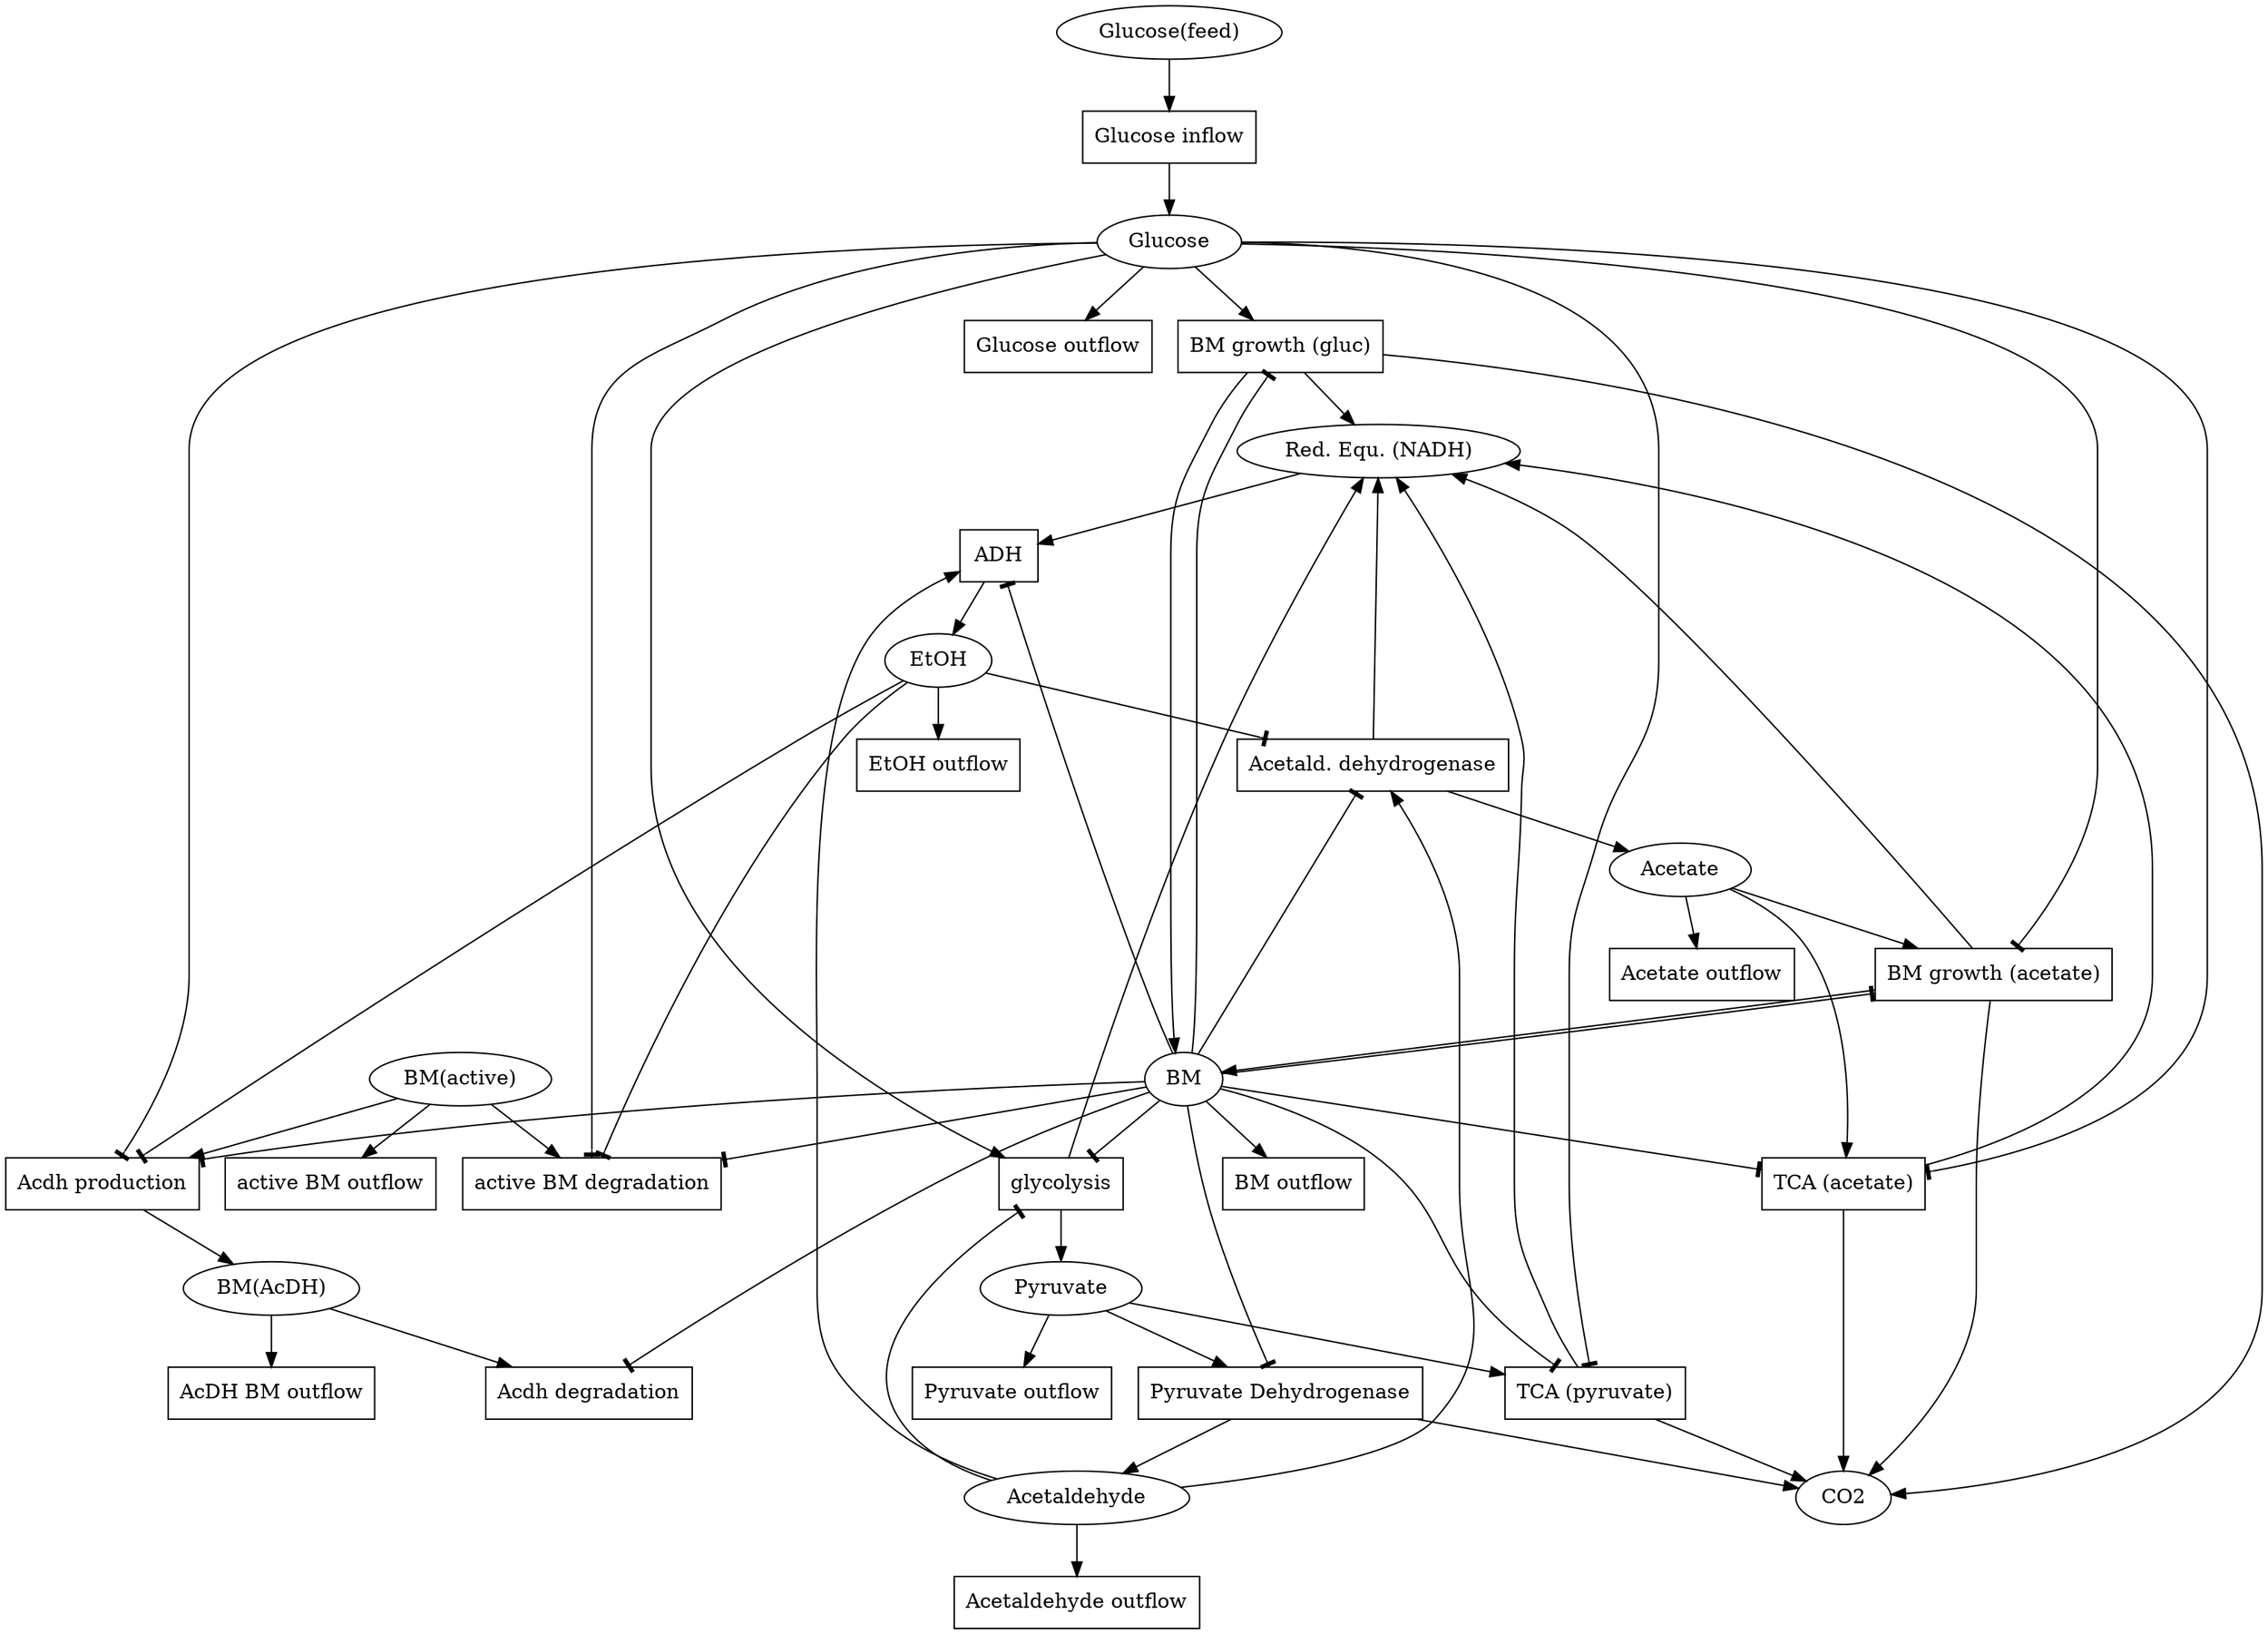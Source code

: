 strict digraph {
	graph [bb="0,0,1636.8,1060"];
	node [label="\N"];
	s_glu	 [height="0.51389",
		label=Glucose,
		pos="717,895",
		shape=ellipse,
		width="1.3889"];
	r7	 [height="0.5",
		label="BM growth (gluc)",
		pos="792,822",
		shape=box,
		width="1.8889"];
	s_glu -> r7	 [arrowhead=normal,
		pos="e,773.31,840.19 734.77,877.7 744.12,868.61 755.74,857.29 766.07,847.24"];
	r8	 [height="0.5",
		label="BM growth (acetate)",
		pos="583,603",
		shape=box,
		width="2.2222"];
	s_glu -> r8	 [arrowhead=tee,
		pos="e,575.05,621.06 674.71,885 635.52,874.78 581.44,857.89 569,840 523.15,774.04 555\
.23,671.15 573.15,625.79"];
	r10	 [height="0.5",
		label="active BM degradation",
		pos="391,238",
		shape=box,
		width="2.3611"];
	s_glu -> r10	 [arrowhead=tee,
		pos="e,384.78,256.19 672.27,886.47 576.66,866.95 361,815.55 361,749 361,749 361,749 3\
61,384 361,339.91 374.29,289.83 383.18,261.27"];
	s_glu_out	 [height="0.5",
		label="Glucose outflow",
		pos="642,822",
		shape=box,
		width="1.7778"];
	s_glu -> s_glu_out	 [arrowhead=normal,
		pos="e,660.69,840.19 699.23,877.7 689.88,868.61 678.26,857.29 667.93,847.24"];
	r9	 [height="0.5",
		label="Acdh production",
		pos="64,238",
		shape=box,
		width="1.7778"];
	s_glu -> r9	 [arrowhead=tee,
		pos="e,72.081,256.02 667.01,893.78 520.61,888.85 103,864.66 103,749 103,749 103,749 1\
03,384 103,339.11 85.578,289.01 74.023,260.71"];
	r1	 [height="0.5",
		label=glycolysis,
		pos="1025,676",
		shape=box,
		width="1.1111"];
	s_glu -> r1	 [arrowhead=normal,
		pos="e,1012.3,694.15 759.73,885.23 791.61,876.64 835.29,862.03 869,840 927.07,802.05 \
979.24,738.45 1006,702.62"];
	r2	 [height="0.5",
		label="TCA (pyruvate)",
		pos="1182,530",
		shape=box,
		width="1.6944"];
	s_glu -> r2	 [arrowhead=tee,
		pos="e,1183.9,548.09 766,891.16 865.11,882.95 1082.1,862.6 1107,840 1191,763.8 1188.6\
,611.09 1184.3,553.08"];
	r5	 [height="0.5",
		label="TCA (acetate)",
		pos="1087,92",
		shape=box,
		width="1.5278"];
	s_glu -> r5	 [arrowhead=tee,
		pos="e,1094.9,110.04 762.73,887.22 862.93,868.87 1093,819.11 1093,749 1093,749 1093,7\
49 1093,603 1093,472.45 1125,441.55 1125,311 1125,311 1125,311 1125,238 1125,193\
.19 1108,143.06 1096.8,114.74"];
	CO2	 [height="0.51389",
		label=CO2,
		pos="1182,19",
		shape=ellipse,
		width="0.91667"];
	r7 -> CO2	 [arrowhead=normal,
		pos="e,1214.6,22.361 860.06,808.93 1039.1,773.13 1516.4,668.12 1616,548 1642.4,516.19\
 1635,498.32 1635,457 1635,457 1635,457 1635,165 1635,79.263 1337.3,36.588 1224.\
6,23.5"];
	Red	 [height="0.51389",
		label="Red. Equ. (NADH)",
		pos="744,457",
		shape=ellipse,
		width="2.7222"];
	r7 -> Red	 [arrowhead=normal,
		pos="e,738.78,475.81 766.96,803.87 756.19,794.51 744.77,782.11 739,768 699.36,671.03 \
722.67,542.43 736.29,485.83"];
	x	 [height="0.51389",
		label=BM,
		pos="775,749",
		shape=ellipse,
		width="0.75"];
	r7 -> x	 [arrowhead=normal,
		pos="e,773.36,767.6 781.88,803.96 779.24,796 776.79,786.47 775.05,777.59"];
	r8 -> CO2	 [arrowhead=normal,
		pos="e,1148.9,19.387 574.3,584.57 562.27,557.32 542,504.39 542,457 542,457 542,457 54\
2,165 542,42.281 994.93,22.712 1138.7,19.592"];
	r8 -> Red	 [arrowhead=normal,
		pos="e,722.46,475.1 601.73,584.97 621.1,566.43 652.34,536.84 680,512 691.23,501.92 70\
3.78,491.05 714.78,481.65"];
	r8 -> x	 [arrowhead=normal,
		pos="e,759.15,733.65 611.42,621.09 649.43,647.94 715.74,698.27 751.24,727.14"];
	AcDH	 [height="0.51389",
		label="BM(AcDH)",
		pos="121,165",
		shape=ellipse,
		width="1.6944"];
	r9 -> AcDH	 [arrowhead=normal,
		pos="e,106.87,183.09 78.09,219.96 84.872,211.27 93.133,200.69 100.59,191.14"];
	r1 -> Red	 [arrowhead=normal,
		pos="e,767.21,475.09 1001.5,657.7 950.99,618.32 831.87,525.48 775.12,481.25"];
	s_pyr	 [height="0.51389",
		label=Pyruvate,
		pos="1329,603",
		shape=ellipse,
		width="1.5556"];
	r1 -> s_pyr	 [arrowhead=normal,
		pos="e,1283.7,613.89 1065.1,666.38 1118.6,653.53 1213.7,630.69 1273.9,616.22"];
	r2 -> CO2	 [arrowhead=normal,
		pos="e,1182,37.899 1182,511.56 1182,483.87 1182,429.88 1182,384 1182,384 1182,384 118\
2,165 1182,124.37 1182,77.369 1182,47.913"];
	r2 -> Red	 [arrowhead=normal,
		pos="e,817.74,469.29 1120.6,519.77 1044.2,507.03 913.27,485.21 827.68,470.95"];
	r5 -> CO2	 [arrowhead=normal,
		pos="e,1162.3,34.13 1110.5,73.955 1123.7,63.815 1140.2,51.097 1154.1,40.45"];
	r5 -> Red	 [arrowhead=normal,
		pos="e,761.24,438.65 1069.9,110.17 1013.7,170.04 833.97,361.26 768.31,431.13"];
	s_pyr -> r2	 [arrowhead=normal,
		pos="e,1218.3,548.03 1297.8,587.52 1277.4,577.37 1250.3,563.92 1227.5,552.59"];
	s_pyr_out	 [height="0.5",
		label="Pyruvate outflow",
		pos="1329,530",
		shape=box,
		width="1.8889"];
	s_pyr -> s_pyr_out	 [arrowhead=normal,
		pos="e,1329,548.23 1329,584.2 1329,576.33 1329,567.01 1329,558.34"];
	r3	 [height="0.5",
		label="Pyruvate Dehydrogenase",
		pos="1511,530",
		shape=box,
		width="2.6667"];
	s_pyr -> r3	 [arrowhead=normal,
		pos="e,1466.1,548.02 1365,588.58 1391.1,578.08 1427,563.68 1456.7,551.78"];
	r3 -> CO2	 [arrowhead=normal,
		pos="e,1211.4,27.444 1471.9,511.86 1428.6,488.8 1365,444.58 1365,384 1365,384 1365,38\
4 1365,165 1365,91.92 1274.7,49.473 1221,30.68"];
	s_acetald	 [height="0.51389",
		label=Acetaldehyde,
		pos="976,457",
		shape=ellipse,
		width="2.1667"];
	r3 -> s_acetald	 [arrowhead=normal,
		pos="e,1046.5,465.09 1414.9,513.36 1411.9,512.89 1408.9,512.44 1406,512 1284.5,493.82\
 1143,476.45 1056.5,466.26"];
	s_acetate	 [height="0.51389",
		label=Acetate,
		pos="827,165",
		shape=ellipse,
		width="1.3611"];
	s_acetate -> r8	 [arrowhead=normal,
		pos="e,582.38,584.56 779.91,170.42 720.68,178.2 623.73,194.49 599,220 570.24,249.66 5\
80,269.68 580,311 580,457 580,457 580,457 580,497.69 581.18,544.75 582.06,574.19\
"];
	s_acetate -> r5	 [arrowhead=normal,
		pos="e,1031.7,107.53 866.49,153.91 907.69,142.35 972.97,124.02 1021.8,110.3"];
	s_acetate_out	 [height="0.5",
		label="Acetate outflow",
		pos="827,92",
		shape=box,
		width="1.7778"];
	s_acetate -> s_acetate_out	 [arrowhead=normal,
		pos="e,827,110.23 827,146.2 827,138.33 827,129.01 827,120.34"];
	s_acetald -> r1	 [arrowhead=tee,
		pos="e,1022.3,657.93 981.41,475.82 988.38,500.51 1000.6,545.26 1009,584 1014,607.32 1\
018.6,634.23 1021.5,652.9"];
	r6	 [height="0.5",
		label=ADH,
		pos="677,384",
		shape=box,
		width="0.75"];
	s_acetald -> r6	 [arrowhead=normal,
		pos="e,704.22,390.65 921.51,443.7 861.34,429.01 766.12,405.76 714.04,393.04"];
	s_acetald_out	 [height="0.5",
		label="Acetaldehyde outflow",
		pos="976,384",
		shape=box,
		width="2.3056"];
	s_acetald -> s_acetald_out	 [arrowhead=normal,
		pos="e,976,402.23 976,438.2 976,430.33 976,421.01 976,412.34"];
	r4	 [height="0.5",
		label="Acetald. dehydrogenase",
		pos="827,238",
		shape=box,
		width="2.5278"];
	s_acetald -> r4	 [arrowhead=normal,
		pos="e,829.2,256.22 936.24,440.9 918.14,431.82 897.75,418.89 884,402 851.23,361.75 83\
6.76,301.45 830.79,266.28"];
	s_EtOH	 [height="0.51389",
		label=EtOH,
		pos="663,311",
		shape=ellipse,
		width="1.0278"];
	r6 -> s_EtOH	 [arrowhead=normal,
		pos="e,666.57,329.6 673.54,365.96 672.01,358 670.19,348.47 668.48,339.59"];
	r4 -> Red	 [arrowhead=normal,
		pos="e,744.09,438.31 804.36,256.02 793.83,265.6 782.1,278.23 775,292 752.4,335.83 746\
.13,393.79 744.48,428.07"];
	r4 -> s_acetate	 [arrowhead=normal,
		pos="e,827,183.6 827,219.96 827,212.09 827,202.68 827,193.88"];
	s_EtOH -> r10	 [arrowhead=tee,
		pos="e,458.26,256.05 630.19,302.19 589.04,291.15 517.32,271.9 463.12,257.36"];
	s_EtOH -> r9	 [arrowhead=tee,
		pos="e,128.38,254.39 626.09,308.89 539.93,303.59 319.03,287.8 137,256 135.85,255.8 13\
4.69,255.59 133.53,255.37"];
	s_EtOH -> r4	 [arrowhead=tee,
		pos="e,786.41,256.07 690.82,298.62 715.72,287.53 752.67,271.08 781.81,258.12"];
	s_EtOH_out	 [height="0.5",
		label="EtOH outflow",
		pos="663,238",
		shape=box,
		width="1.5278"];
	s_EtOH -> s_EtOH_out	 [arrowhead=normal,
		pos="e,663,256.23 663,292.2 663,284.33 663,275.01 663,266.34"];
	x -> r7	 [arrowhead=tee,
		pos="e,793.71,803.96 784.88,766.33 788.17,776.08 791.19,788.38 792.95,798.93"];
	x -> r8	 [arrowhead=tee,
		pos="e,602.06,621.01 754.65,736.55 718.5,711.6 644.03,655.22 606.07,624.29"];
	x -> r10	 [arrowhead=tee,
		pos="e,393.77,256.13 748.4,744.76 692.52,734.43 562.42,702.61 494,622 446.24,565.73 4\
06.39,335.48 394.57,261.21"];
	x -> r9	 [arrowhead=tee,
		pos="e,88.633,256.07 747.82,748.48 673.77,746.49 470.82,737.14 423,694 391.94,665.98 \
399,644.83 399,603 399,603 399,603 399,530 399,489.54 174.12,319.36 92.855,259.1\
9"];
	x -> r1	 [arrowhead=tee,
		pos="e,984.96,689.58 800.49,742.27 837.99,732.27 910.18,712.66 971,694 973.98,693.09 \
977.04,692.13 980.12,691.14"];
	x_out	 [height="0.5",
		label="BM outflow",
		pos="843,676",
		shape=box,
		width="1.3333"];
	x -> x_out	 [arrowhead=normal,
		pos="e,826.12,694.12 789.75,733.16 798.37,723.91 809.44,712.03 819.25,701.5"];
	x -> r2	 [arrowhead=tee,
		pos="e,1149.7,548.17 800.83,743.08 833.16,735 889.55,718.65 933,694 954.68,681.7 955.\
81,672.61 976,658 1032.9,616.79 1103.2,574.9 1145.2,550.74"];
	x -> r5	 [arrowhead=tee,
		pos="e,1087,110.44 800.53,742.02 827.34,733.77 869.75,718.05 900,694 923.68,675.18 10\
51.4,503.94 1063,476 1091.4,407.55 1087,385.11 1087,311 1087,311 1087,311 1087,2\
38 1087,194.81 1087,144.43 1087,115.57"];
	x -> r3	 [arrowhead=tee,
		pos="e,1493.3,548.16 802.08,748.02 891.2,743.87 1181.7,722.93 1394,622 1431.3,604.27 \
1467.6,572.84 1489.6,551.72"];
	x -> r6	 [arrowhead=tee,
		pos="e,658.84,402.27 762.92,732.23 734.13,691.08 662,580.87 637,476 633.08,459.57 631\
.71,454.04 637,438 640.77,426.57 647.99,415.59 655.28,406.55"];
	x -> r4	 [arrowhead=tee,
		pos="e,827.64,256.03 776.04,730.31 777.35,711.77 780.19,682.63 786,658 809.41,558.77 \
859.41,539.61 851,438 846.99,389.5 838.59,378.34 833,330 830.29,306.6 828.72,279\
.7 827.86,261.06"];
	r11	 [height="0.5",
		label="Acdh degradation",
		pos="389,92",
		shape=box,
		width="1.8889"];
	x -> r11	 [arrowhead=tee,
		pos="e,416.84,110.06 748.34,745.86 692.36,738.83 564.99,720.32 531,694 421.65,609.33 \
504,522.3 504,384 504,384 504,384 504,238 504,184.05 454.94,138.29 420.91,113.04\
"];
	a	 [height="0.51389",
		label="BM(active)",
		pos="270,311",
		shape=ellipse,
		width="1.75"];
	a -> r10	 [arrowhead=normal,
		pos="e,360.83,256.2 297.76,294.25 313.8,284.57 334.24,272.24 351.89,261.6"];
	a -> r9	 [arrowhead=normal,
		pos="e,115.08,256.1 229.79,296.75 199.95,286.18 158.74,271.57 124.88,259.57"];
	a_out	 [height="0.5",
		label="active BM outflow",
		pos="217,238",
		shape=box,
		width="1.9722"];
	a -> a_out	 [arrowhead=normal,
		pos="e,230.19,256.16 256.63,292.58 250.43,284.04 242.95,273.74 236.16,264.4"];
	AcDH_out	 [height="0.5",
		label="AcDH BM outflow",
		pos="121,92",
		shape=box,
		width="1.9167"];
	AcDH -> AcDH_out	 [arrowhead=normal,
		pos="e,121,110.23 121,146.2 121,138.33 121,129.01 121,120.34"];
	AcDH -> r11	 [arrowhead=normal,
		pos="e,322.67,110.07 166.46,152.62 206.48,141.72 265.56,125.62 312.79,112.76"];
	Red -> r6	 [arrowhead=normal,
		pos="e,693.67,402.16 727.09,438.58 719.02,429.78 709.22,419.11 700.44,409.54"];
	S_f	 [height="0.51389",
		label="Glucose(feed)",
		pos="717,1041",
		shape=ellipse,
		width="2.1667"];
	s_glu_in	 [height="0.5",
		label="Glucose inflow",
		pos="717,968",
		shape=box,
		width="1.6389"];
	S_f -> s_glu_in	 [arrowhead=normal,
		pos="e,717,986.23 717,1022.2 717,1014.3 717,1005 717,996.34"];
	s_glu_in -> s_glu	 [arrowhead=normal,
		pos="e,717,913.6 717,949.96 717,942.09 717,932.68 717,923.88"];
}
